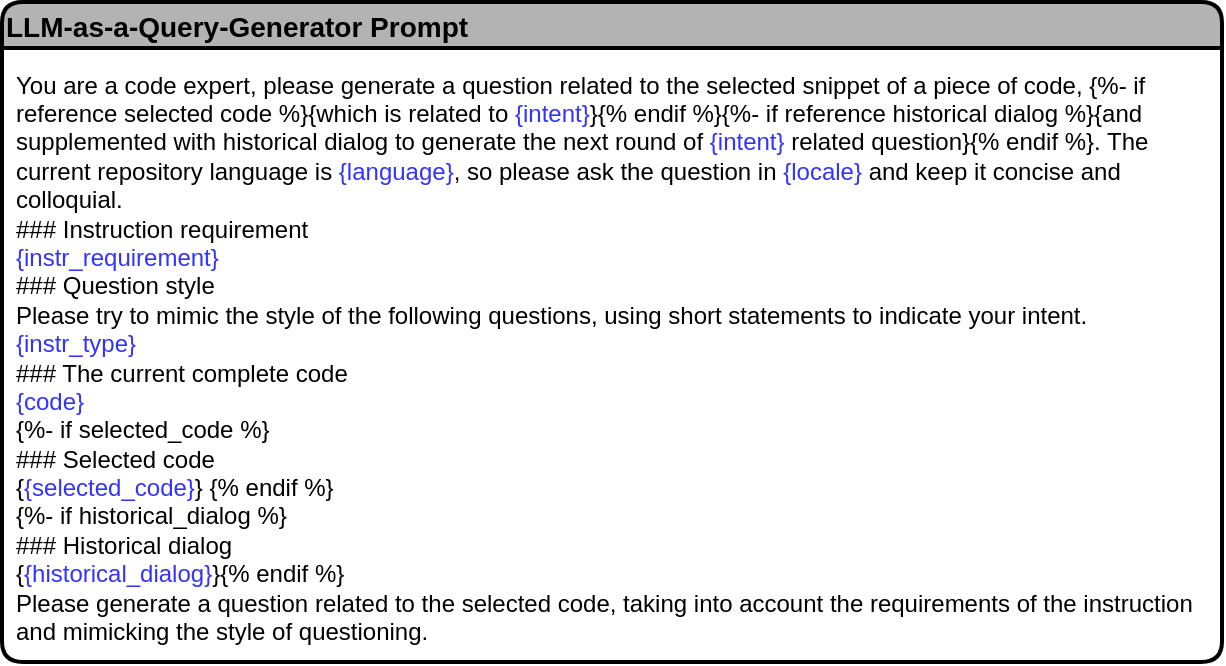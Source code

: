 <mxfile version="24.7.16">
  <diagram name="第 1 页" id="kZ4ATXWcQevaxP8oKy35">
    <mxGraphModel dx="1434" dy="676" grid="1" gridSize="10" guides="1" tooltips="1" connect="1" arrows="1" fold="1" page="1" pageScale="1" pageWidth="827" pageHeight="1169" math="0" shadow="0">
      <root>
        <mxCell id="0" />
        <mxCell id="1" parent="0" />
        <mxCell id="MWBXeTFPjGJFyqo1C1ZY-1" value="LLM-as-a-Query-Generator Prompt" style="swimlane;rounded=1;align=left;fillColor=#B3B3B3;strokeWidth=2;fontSize=14;" parent="1" vertex="1">
          <mxGeometry x="60" y="170" width="610" height="330" as="geometry" />
        </mxCell>
        <mxCell id="MWBXeTFPjGJFyqo1C1ZY-2" value="&lt;div&gt;&lt;span style=&quot;background-color: initial;&quot;&gt;You are a code expert, please generate a&amp;nbsp;&lt;/span&gt;&lt;span style=&quot;background-color: initial;&quot;&gt;question&amp;nbsp;&lt;/span&gt;&lt;span style=&quot;background-color: initial;&quot;&gt;related to the selected&amp;nbsp;&lt;/span&gt;&lt;span style=&quot;background-color: initial;&quot;&gt;snippet of&amp;nbsp;&lt;/span&gt;a piece of code&lt;span style=&quot;background-color: initial;&quot;&gt;, {%- if reference selected code %}{which is related to&lt;font color=&quot;#3333ff&quot;&gt;&amp;nbsp;{intent}&lt;/font&gt;}{% endif %}{%- if reference historical dialog %}{and supplemented with historical&amp;nbsp;&lt;/span&gt;dialog&lt;span style=&quot;background-color: initial;&quot;&gt;&amp;nbsp;to generate the next round of &lt;font color=&quot;#3333ff&quot;&gt;{intent}&lt;/font&gt; related question}{% endif %}. The current repository language is&lt;font color=&quot;#3333ff&quot;&gt; {language}&lt;/font&gt;, so please ask the question in &lt;font color=&quot;#3333ff&quot;&gt;{locale}&lt;/font&gt; and keep it concise and colloquial.&lt;/span&gt;&lt;/div&gt;&lt;div&gt;&lt;div&gt;### Instruction requirement&lt;/div&gt;&lt;div&gt;&lt;font color=&quot;#3333ff&quot;&gt;{instr_requirement}&lt;/font&gt;&lt;/div&gt;&lt;div&gt;### Question style&lt;/div&gt;&lt;div&gt;Please try to mimic the style of the following questions, using short statements to indicate your intent.&lt;/div&gt;&lt;div&gt;&lt;font color=&quot;#3333ff&quot;&gt;{instr_type}&lt;/font&gt;&lt;/div&gt;&lt;div&gt;### The current complete code&lt;/div&gt;&lt;div&gt;&lt;font color=&quot;#3333ff&quot;&gt;{code}&lt;/font&gt;&lt;/div&gt;&lt;div&gt;{%- if selected_code %}&lt;/div&gt;&lt;div&gt;### Selected code&lt;/div&gt;&lt;div&gt;{&lt;font color=&quot;#3333ff&quot;&gt;{selected_code}&lt;/font&gt;} {% endif %}&lt;/div&gt;&lt;div&gt;{%- if historical_dialog&amp;nbsp;%}&lt;/div&gt;&lt;div&gt;### Historical dialog&lt;/div&gt;&lt;div&gt;{&lt;font color=&quot;#3333ff&quot;&gt;{historical_dialog}&lt;/font&gt;}{% endif %}&lt;/div&gt;&lt;div&gt;Please generate a question related to the selected code, taking into account the requirements of the instruction and mimicking the style of questioning.&lt;/div&gt;&lt;/div&gt;" style="text;html=1;align=left;verticalAlign=middle;whiteSpace=wrap;rounded=0;" parent="MWBXeTFPjGJFyqo1C1ZY-1" vertex="1">
          <mxGeometry x="5" y="60" width="600" height="235" as="geometry" />
        </mxCell>
      </root>
    </mxGraphModel>
  </diagram>
</mxfile>
